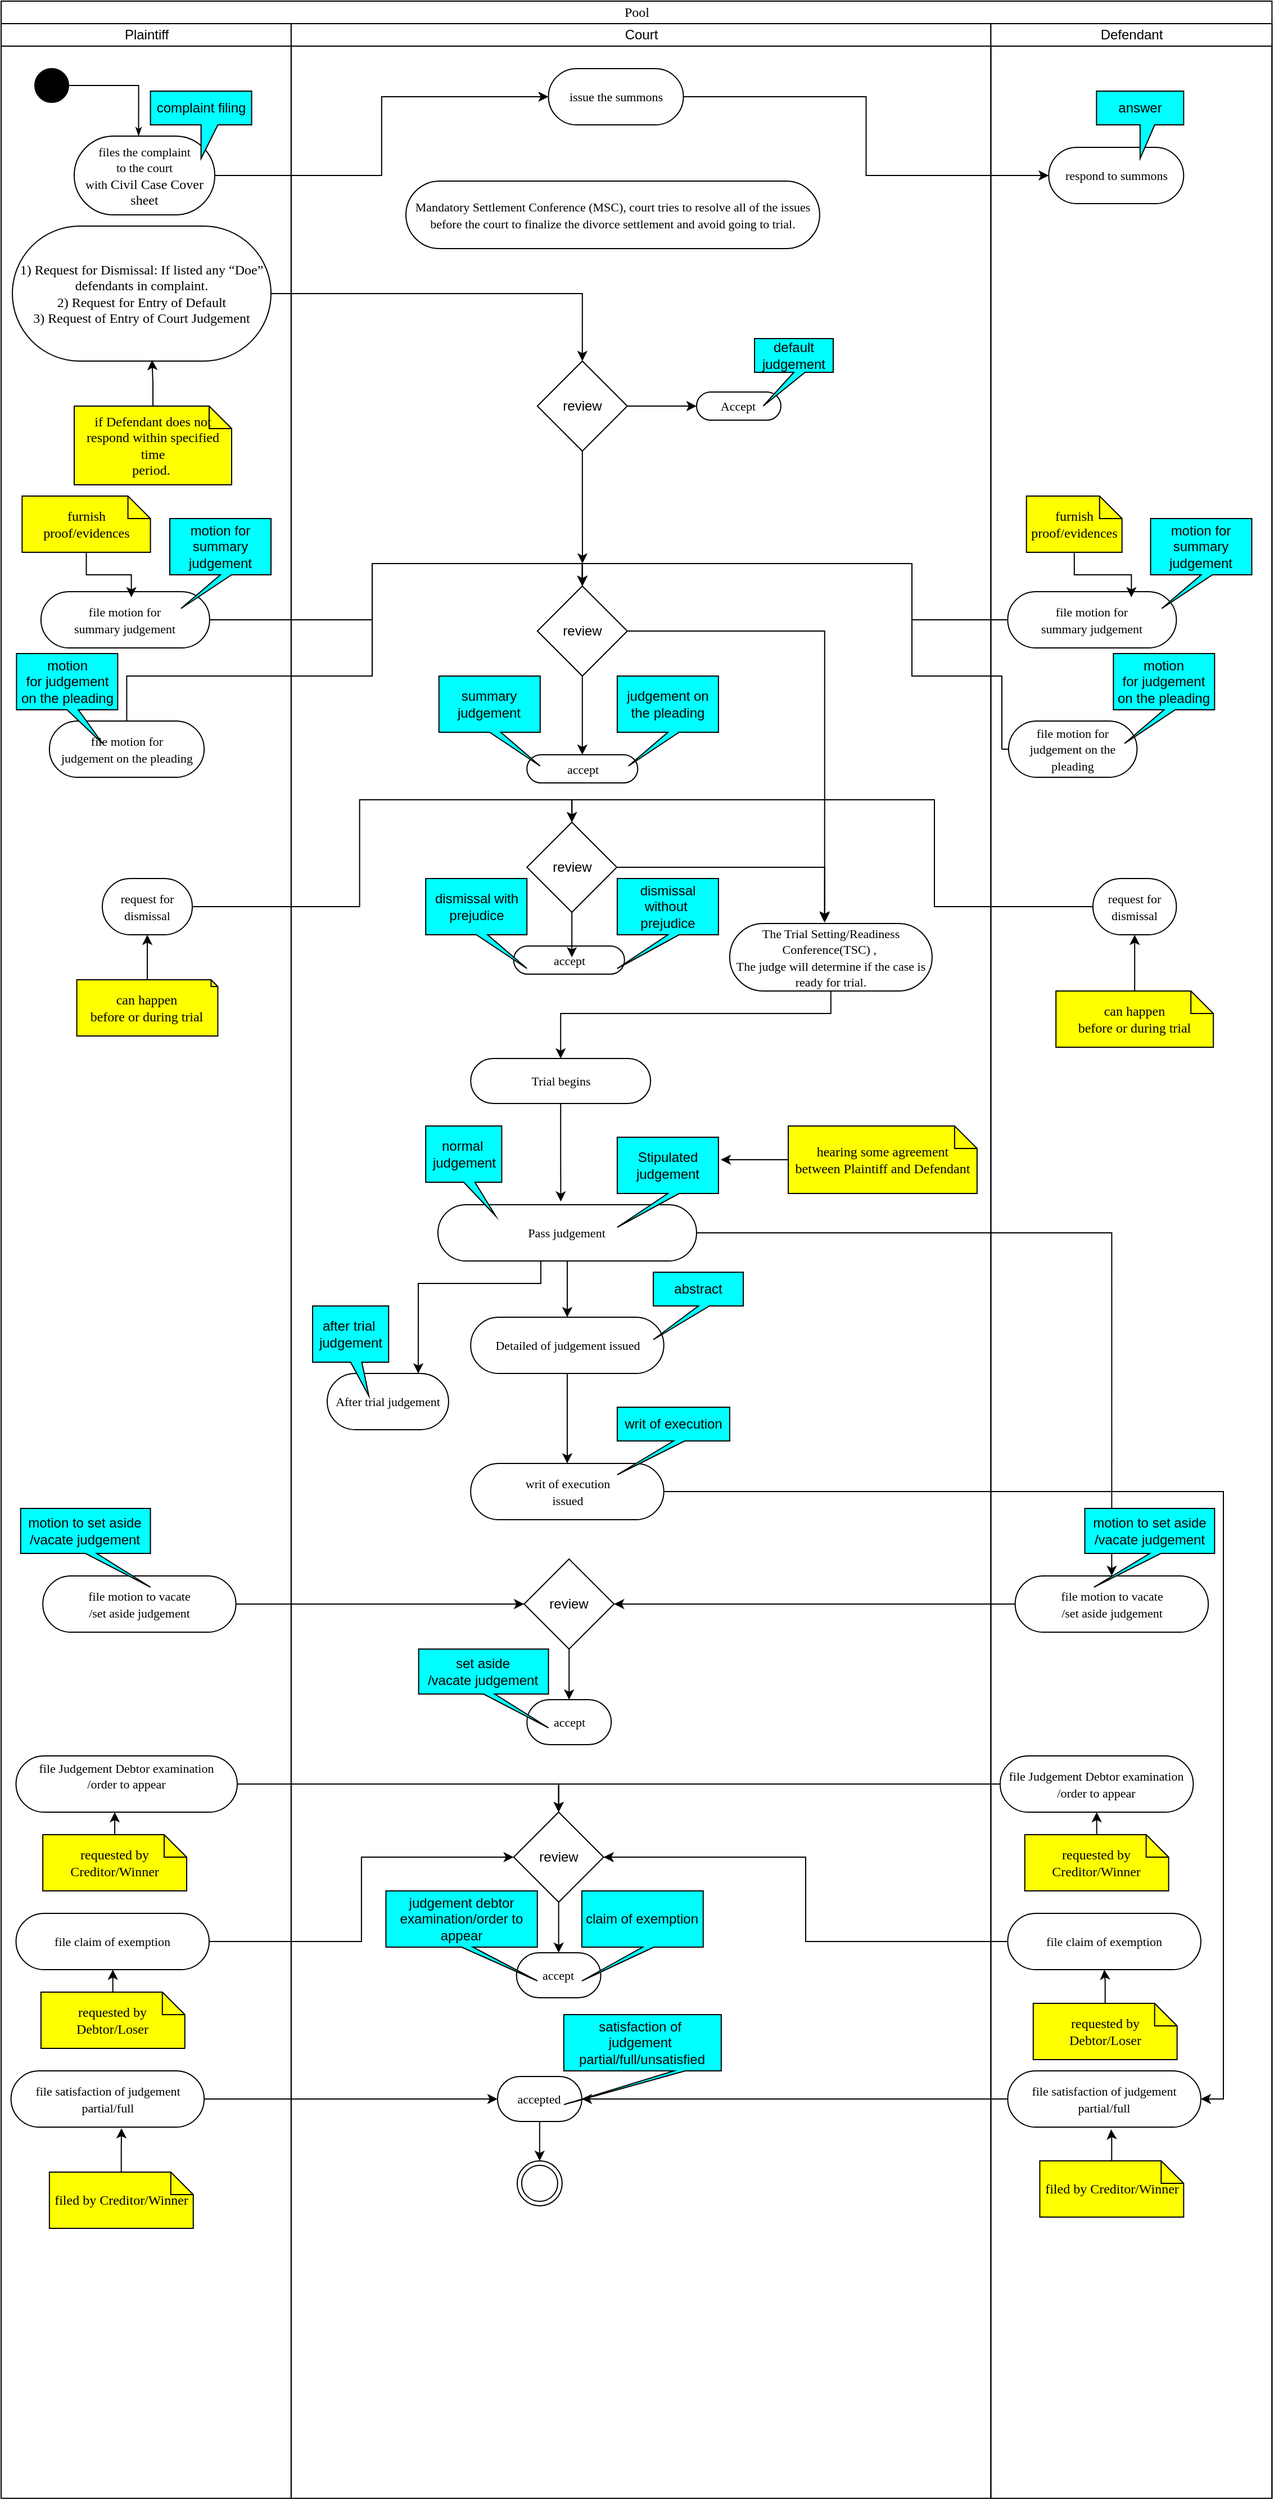 <mxfile version="20.1.3" type="github">
  <diagram name="Page-1" id="0783ab3e-0a74-02c8-0abd-f7b4e66b4bec">
    <mxGraphModel dx="1442" dy="2867" grid="1" gridSize="10" guides="1" tooltips="1" connect="1" arrows="1" fold="1" page="1" pageScale="1" pageWidth="850" pageHeight="1100" background="none" math="0" shadow="0">
      <root>
        <mxCell id="0" />
        <mxCell id="1" parent="0" />
        <mxCell id="1c1d494c118603dd-1" value="Pool" style="swimlane;html=1;childLayout=stackLayout;startSize=20;rounded=0;shadow=0;comic=0;labelBackgroundColor=none;strokeWidth=1;fontFamily=Verdana;fontSize=12;align=center;fontStyle=0" parent="1" vertex="1">
          <mxGeometry x="60" y="-2180" width="1130.2" height="2220" as="geometry" />
        </mxCell>
        <mxCell id="rqw2_flAwsqcisbEdpRb-81" style="edgeStyle=orthogonalEdgeStyle;rounded=0;orthogonalLoop=1;jettySize=auto;html=1;entryX=0.5;entryY=0;entryDx=0;entryDy=0;fontStyle=0" parent="1c1d494c118603dd-1" source="rqw2_flAwsqcisbEdpRb-68" target="rqw2_flAwsqcisbEdpRb-80" edge="1">
          <mxGeometry relative="1" as="geometry" />
        </mxCell>
        <mxCell id="rqw2_flAwsqcisbEdpRb-84" style="edgeStyle=orthogonalEdgeStyle;rounded=0;orthogonalLoop=1;jettySize=auto;html=1;entryX=0;entryY=0.5;entryDx=0;entryDy=0;fontStyle=0" parent="1c1d494c118603dd-1" source="rqw2_flAwsqcisbEdpRb-71" target="rqw2_flAwsqcisbEdpRb-80" edge="1">
          <mxGeometry relative="1" as="geometry" />
        </mxCell>
        <mxCell id="2UfcmBDN33OV_tJoAeHY-24" style="edgeStyle=orthogonalEdgeStyle;rounded=0;orthogonalLoop=1;jettySize=auto;html=1;entryX=0;entryY=0.5;entryDx=0;entryDy=0;fontStyle=0" parent="1c1d494c118603dd-1" source="2UfcmBDN33OV_tJoAeHY-19" target="2UfcmBDN33OV_tJoAeHY-23" edge="1">
          <mxGeometry relative="1" as="geometry" />
        </mxCell>
        <mxCell id="2UfcmBDN33OV_tJoAeHY-27" style="edgeStyle=orthogonalEdgeStyle;rounded=0;orthogonalLoop=1;jettySize=auto;html=1;entryX=0;entryY=0.5;entryDx=0;entryDy=0;fontStyle=0" parent="1c1d494c118603dd-1" source="2UfcmBDN33OV_tJoAeHY-23" target="2UfcmBDN33OV_tJoAeHY-26" edge="1">
          <mxGeometry relative="1" as="geometry" />
        </mxCell>
        <mxCell id="rqw2_flAwsqcisbEdpRb-102" style="edgeStyle=orthogonalEdgeStyle;rounded=0;orthogonalLoop=1;jettySize=auto;html=1;entryX=0;entryY=0.5;entryDx=0;entryDy=0;fontStyle=0" parent="1c1d494c118603dd-1" source="rqw2_flAwsqcisbEdpRb-96" target="rqw2_flAwsqcisbEdpRb-99" edge="1">
          <mxGeometry relative="1" as="geometry" />
        </mxCell>
        <mxCell id="rqw2_flAwsqcisbEdpRb-103" style="edgeStyle=orthogonalEdgeStyle;rounded=0;orthogonalLoop=1;jettySize=auto;html=1;entryX=1;entryY=0.5;entryDx=0;entryDy=0;fontStyle=0" parent="1c1d494c118603dd-1" source="rqw2_flAwsqcisbEdpRb-97" target="rqw2_flAwsqcisbEdpRb-99" edge="1">
          <mxGeometry relative="1" as="geometry" />
        </mxCell>
        <mxCell id="rqw2_flAwsqcisbEdpRb-110" style="edgeStyle=orthogonalEdgeStyle;rounded=0;orthogonalLoop=1;jettySize=auto;html=1;entryX=0;entryY=0.5;entryDx=0;entryDy=0;fontStyle=0" parent="1c1d494c118603dd-1" source="rqw2_flAwsqcisbEdpRb-107" target="rqw2_flAwsqcisbEdpRb-114" edge="1">
          <mxGeometry relative="1" as="geometry">
            <mxPoint x="467.94" y="2045" as="targetPoint" />
          </mxGeometry>
        </mxCell>
        <mxCell id="rqw2_flAwsqcisbEdpRb-162" style="edgeStyle=orthogonalEdgeStyle;rounded=0;orthogonalLoop=1;jettySize=auto;html=1;entryX=0.5;entryY=0;entryDx=0;entryDy=0;fontStyle=0" parent="1c1d494c118603dd-1" source="rqw2_flAwsqcisbEdpRb-24" target="rqw2_flAwsqcisbEdpRb-97" edge="1">
          <mxGeometry relative="1" as="geometry" />
        </mxCell>
        <mxCell id="rqw2_flAwsqcisbEdpRb-163" style="edgeStyle=orthogonalEdgeStyle;rounded=0;orthogonalLoop=1;jettySize=auto;html=1;entryX=1;entryY=0.5;entryDx=0;entryDy=0;fontStyle=0" parent="1c1d494c118603dd-1" source="rqw2_flAwsqcisbEdpRb-62" target="rqw2_flAwsqcisbEdpRb-108" edge="1">
          <mxGeometry relative="1" as="geometry" />
        </mxCell>
        <mxCell id="xSkopG2fylaIycVmVstg-16" style="edgeStyle=orthogonalEdgeStyle;rounded=0;orthogonalLoop=1;jettySize=auto;html=1;entryX=0.5;entryY=0;entryDx=0;entryDy=0;fontStyle=0" parent="1c1d494c118603dd-1" source="rqw2_flAwsqcisbEdpRb-74" target="rqw2_flAwsqcisbEdpRb-80" edge="1">
          <mxGeometry relative="1" as="geometry" />
        </mxCell>
        <mxCell id="xSkopG2fylaIycVmVstg-19" style="edgeStyle=orthogonalEdgeStyle;rounded=0;orthogonalLoop=1;jettySize=auto;html=1;entryX=1;entryY=0.5;entryDx=0;entryDy=0;fontStyle=0" parent="1c1d494c118603dd-1" source="rqw2_flAwsqcisbEdpRb-108" target="rqw2_flAwsqcisbEdpRb-114" edge="1">
          <mxGeometry relative="1" as="geometry" />
        </mxCell>
        <mxCell id="2EWMsnBcIdesiWQIsCAK-2" style="edgeStyle=orthogonalEdgeStyle;rounded=0;orthogonalLoop=1;jettySize=auto;html=1;entryX=0.5;entryY=0;entryDx=0;entryDy=0;fontStyle=0" parent="1c1d494c118603dd-1" source="2UfcmBDN33OV_tJoAeHY-46" target="2UfcmBDN33OV_tJoAeHY-57" edge="1">
          <mxGeometry relative="1" as="geometry">
            <Array as="points">
              <mxPoint x="330" y="550" />
              <mxPoint x="330" y="500" />
              <mxPoint x="517" y="500" />
            </Array>
          </mxGeometry>
        </mxCell>
        <mxCell id="2EWMsnBcIdesiWQIsCAK-3" style="edgeStyle=orthogonalEdgeStyle;rounded=0;orthogonalLoop=1;jettySize=auto;html=1;entryX=0.5;entryY=0;entryDx=0;entryDy=0;fontStyle=0" parent="1c1d494c118603dd-1" source="2UfcmBDN33OV_tJoAeHY-47" target="2UfcmBDN33OV_tJoAeHY-57" edge="1">
          <mxGeometry relative="1" as="geometry">
            <Array as="points">
              <mxPoint x="112" y="600" />
              <mxPoint x="330" y="600" />
              <mxPoint x="330" y="500" />
              <mxPoint x="517" y="500" />
            </Array>
          </mxGeometry>
        </mxCell>
        <mxCell id="2EWMsnBcIdesiWQIsCAK-4" style="edgeStyle=orthogonalEdgeStyle;rounded=0;orthogonalLoop=1;jettySize=auto;html=1;entryX=0.5;entryY=0;entryDx=0;entryDy=0;fontStyle=0" parent="1c1d494c118603dd-1" source="2UfcmBDN33OV_tJoAeHY-53" target="2UfcmBDN33OV_tJoAeHY-57" edge="1">
          <mxGeometry relative="1" as="geometry">
            <Array as="points">
              <mxPoint x="810" y="550" />
              <mxPoint x="810" y="500" />
              <mxPoint x="517" y="500" />
            </Array>
          </mxGeometry>
        </mxCell>
        <mxCell id="2EWMsnBcIdesiWQIsCAK-5" style="edgeStyle=orthogonalEdgeStyle;rounded=0;orthogonalLoop=1;jettySize=auto;html=1;entryX=0.5;entryY=0;entryDx=0;entryDy=0;exitX=0;exitY=0.5;exitDx=0;exitDy=0;fontStyle=0" parent="1c1d494c118603dd-1" source="2UfcmBDN33OV_tJoAeHY-54" target="2UfcmBDN33OV_tJoAeHY-57" edge="1">
          <mxGeometry relative="1" as="geometry">
            <Array as="points">
              <mxPoint x="890" y="665" />
              <mxPoint x="890" y="600" />
              <mxPoint x="810" y="600" />
              <mxPoint x="810" y="500" />
              <mxPoint x="517" y="500" />
            </Array>
          </mxGeometry>
        </mxCell>
        <mxCell id="1c1d494c118603dd-2" value="Plaintiff" style="swimlane;html=1;startSize=20;fontStyle=0" parent="1c1d494c118603dd-1" vertex="1">
          <mxGeometry y="20" width="257.94" height="2200" as="geometry" />
        </mxCell>
        <mxCell id="60571a20871a0731-4" value="" style="ellipse;whiteSpace=wrap;html=1;rounded=0;shadow=0;comic=0;labelBackgroundColor=none;strokeWidth=1;fillColor=#000000;fontFamily=Verdana;fontSize=12;align=center;fontStyle=0" parent="1c1d494c118603dd-2" vertex="1">
          <mxGeometry x="30" y="40" width="30" height="30" as="geometry" />
        </mxCell>
        <mxCell id="1c1d494c118603dd-27" style="edgeStyle=orthogonalEdgeStyle;rounded=0;html=1;labelBackgroundColor=none;startArrow=none;startFill=0;startSize=5;endArrow=classicThin;endFill=1;endSize=5;jettySize=auto;orthogonalLoop=1;strokeWidth=1;fontFamily=Verdana;fontSize=12;entryX=0.458;entryY=0;entryDx=0;entryDy=0;entryPerimeter=0;fontStyle=0" parent="1c1d494c118603dd-2" source="60571a20871a0731-4" target="2UfcmBDN33OV_tJoAeHY-19" edge="1">
          <mxGeometry relative="1" as="geometry">
            <mxPoint x="125" y="80" as="targetPoint" />
          </mxGeometry>
        </mxCell>
        <mxCell id="2UfcmBDN33OV_tJoAeHY-19" value="&lt;span&gt;&lt;span style=&quot;font-size: 11px; background-color: rgb(255, 255, 255);&quot;&gt;files the complaint&lt;/span&gt;&lt;br style=&quot;font-size: 11px;&quot;&gt;&lt;span style=&quot;font-size: 11px; background-color: rgb(255, 255, 255);&quot;&gt;to the court&lt;br&gt;with&amp;nbsp;&lt;/span&gt;Civil Case Cover sheet&lt;/span&gt;&lt;span style=&quot;font-size: 11px; background-color: rgb(255, 255, 255);&quot;&gt;&lt;br&gt;&lt;/span&gt;" style="rounded=1;whiteSpace=wrap;html=1;shadow=0;comic=0;labelBackgroundColor=none;strokeWidth=1;fontFamily=Verdana;fontSize=12;align=center;arcSize=50;fontStyle=0" parent="1c1d494c118603dd-2" vertex="1">
          <mxGeometry x="65" y="100" width="125" height="70" as="geometry" />
        </mxCell>
        <mxCell id="2UfcmBDN33OV_tJoAeHY-32" value="&lt;span&gt;complaint filing&lt;/span&gt;" style="shape=callout;whiteSpace=wrap;html=1;perimeter=calloutPerimeter;fillColor=#00FFFF;base=15;fontStyle=0" parent="1c1d494c118603dd-2" vertex="1">
          <mxGeometry x="132.79" y="60" width="90" height="60" as="geometry" />
        </mxCell>
        <mxCell id="2UfcmBDN33OV_tJoAeHY-35" value="&lt;span&gt;1) Request for Dismissal: If listed any “Doe” defendants in complaint.&lt;/span&gt;&lt;br&gt;&lt;span&gt;2)&amp;nbsp;Request for Entry of Default&lt;/span&gt;&lt;br&gt;&lt;span&gt;3)&amp;nbsp;Request of Entry of Court Judgement&lt;/span&gt;" style="rounded=1;whiteSpace=wrap;html=1;shadow=0;comic=0;labelBackgroundColor=none;strokeWidth=1;fontFamily=Verdana;fontSize=12;align=center;arcSize=50;fontStyle=0" parent="1c1d494c118603dd-2" vertex="1">
          <mxGeometry x="10" y="180" width="230" height="120" as="geometry" />
        </mxCell>
        <mxCell id="vc-vV2gt0Ga46iBnNbQG-29" style="edgeStyle=orthogonalEdgeStyle;rounded=0;orthogonalLoop=1;jettySize=auto;html=1;entryX=0.54;entryY=0.991;entryDx=0;entryDy=0;entryPerimeter=0;" parent="1c1d494c118603dd-2" source="1c1d494c118603dd-25" target="2UfcmBDN33OV_tJoAeHY-35" edge="1">
          <mxGeometry relative="1" as="geometry" />
        </mxCell>
        <mxCell id="1c1d494c118603dd-25" value="&lt;span&gt;if Defendant does not&lt;/span&gt;&lt;br&gt;&lt;span&gt;respond within specified time &lt;/span&gt;&lt;br&gt;&lt;span&gt;period.&amp;nbsp;&lt;/span&gt;" style="shape=note;whiteSpace=wrap;html=1;rounded=0;shadow=0;comic=0;labelBackgroundColor=none;strokeWidth=1;fontFamily=Verdana;fontSize=12;align=center;size=20;fillColor=#FFFF00;fontStyle=0" parent="1c1d494c118603dd-2" vertex="1">
          <mxGeometry x="65" y="340" width="140" height="70" as="geometry" />
        </mxCell>
        <mxCell id="2UfcmBDN33OV_tJoAeHY-46" value="&lt;span style=&quot;font-size: 11px; background-color: rgb(255, 255, 255);&quot;&gt;&lt;span&gt;file motion for &lt;br&gt;summary judgement&lt;/span&gt;&lt;/span&gt;" style="rounded=1;whiteSpace=wrap;html=1;shadow=0;comic=0;labelBackgroundColor=none;strokeWidth=1;fontFamily=Verdana;fontSize=12;align=center;arcSize=50;fontStyle=0" parent="1c1d494c118603dd-2" vertex="1">
          <mxGeometry x="35.44" y="505" width="150" height="50" as="geometry" />
        </mxCell>
        <mxCell id="2UfcmBDN33OV_tJoAeHY-47" value="&lt;span style=&quot;font-size: 11px; background-color: rgb(255, 255, 255);&quot;&gt;&lt;span&gt;file motion for &lt;br&gt;judgement on the pleading&lt;/span&gt;&lt;/span&gt;" style="rounded=1;whiteSpace=wrap;html=1;shadow=0;comic=0;labelBackgroundColor=none;strokeWidth=1;fontFamily=Verdana;fontSize=12;align=center;arcSize=50;fontStyle=0" parent="1c1d494c118603dd-2" vertex="1">
          <mxGeometry x="42.93" y="620" width="137.62" height="50" as="geometry" />
        </mxCell>
        <mxCell id="2UfcmBDN33OV_tJoAeHY-50" value="&lt;span&gt;motion for&lt;br&gt;summary judgement&lt;/span&gt;" style="shape=callout;whiteSpace=wrap;html=1;perimeter=calloutPerimeter;fillColor=#00FFFF;base=10;position2=0.11;fontStyle=0" parent="1c1d494c118603dd-2" vertex="1">
          <mxGeometry x="150" y="440" width="90" height="80" as="geometry" />
        </mxCell>
        <mxCell id="2UfcmBDN33OV_tJoAeHY-52" value="&lt;span&gt;motion for&amp;nbsp;judgement on the pleading&lt;/span&gt;" style="shape=callout;whiteSpace=wrap;html=1;perimeter=calloutPerimeter;fillColor=#00FFFF;base=10;position2=0.85;fontStyle=0" parent="1c1d494c118603dd-2" vertex="1">
          <mxGeometry x="13.69" y="560" width="90" height="80" as="geometry" />
        </mxCell>
        <mxCell id="rqw2_flAwsqcisbEdpRb-68" value="&lt;span&gt;&lt;span style=&quot;font-size: 11px; background-color: rgb(255, 255, 255);&quot;&gt;file Judgement Debtor examination&lt;/span&gt;&lt;br style=&quot;font-size: 11px;&quot;&gt;&lt;span style=&quot;font-size: 11px; background-color: rgb(255, 255, 255);&quot;&gt;/order to appear&lt;/span&gt;&lt;/span&gt;&lt;span style=&quot;font-size: 11px; background-color: rgb(255, 255, 255);&quot;&gt;&lt;span&gt;&lt;br&gt;&lt;/span&gt;&lt;br&gt;&lt;/span&gt;" style="rounded=1;whiteSpace=wrap;html=1;shadow=0;comic=0;labelBackgroundColor=none;strokeWidth=1;fontFamily=Verdana;fontSize=12;align=center;arcSize=50;fontStyle=0" parent="1c1d494c118603dd-2" vertex="1">
          <mxGeometry x="13.25" y="1540" width="196.75" height="50" as="geometry" />
        </mxCell>
        <mxCell id="rqw2_flAwsqcisbEdpRb-70" style="edgeStyle=orthogonalEdgeStyle;rounded=0;orthogonalLoop=1;jettySize=auto;html=1;fontStyle=0" parent="1c1d494c118603dd-2" source="rqw2_flAwsqcisbEdpRb-69" target="rqw2_flAwsqcisbEdpRb-68" edge="1">
          <mxGeometry relative="1" as="geometry">
            <Array as="points">
              <mxPoint x="158.88" y="1660" />
              <mxPoint x="115.88" y="1660" />
            </Array>
          </mxGeometry>
        </mxCell>
        <mxCell id="rqw2_flAwsqcisbEdpRb-69" value="&lt;span&gt;requested by Creditor/Winner&lt;/span&gt;" style="shape=note;whiteSpace=wrap;html=1;rounded=0;shadow=0;comic=0;labelBackgroundColor=none;strokeWidth=1;fontFamily=Verdana;fontSize=12;align=center;size=20;fillColor=#FFFF00;fontStyle=0" parent="1c1d494c118603dd-2" vertex="1">
          <mxGeometry x="37.07" y="1610" width="127.94" height="50" as="geometry" />
        </mxCell>
        <mxCell id="rqw2_flAwsqcisbEdpRb-71" value="&lt;span style=&quot;font-size: 11px; background-color: rgb(255, 255, 255);&quot;&gt;&lt;span&gt;file claim of exemption&lt;/span&gt;&lt;/span&gt;&lt;span style=&quot;font-size: 11px; background-color: rgb(255, 255, 255);&quot;&gt;&lt;br&gt;&lt;/span&gt;" style="rounded=1;whiteSpace=wrap;html=1;shadow=0;comic=0;labelBackgroundColor=none;strokeWidth=1;fontFamily=Verdana;fontSize=12;align=center;arcSize=50;fontStyle=0" parent="1c1d494c118603dd-2" vertex="1">
          <mxGeometry x="13.25" y="1680" width="171.75" height="50" as="geometry" />
        </mxCell>
        <mxCell id="rqw2_flAwsqcisbEdpRb-72" style="edgeStyle=orthogonalEdgeStyle;rounded=0;orthogonalLoop=1;jettySize=auto;html=1;fontStyle=0" parent="1c1d494c118603dd-2" source="rqw2_flAwsqcisbEdpRb-73" target="rqw2_flAwsqcisbEdpRb-71" edge="1">
          <mxGeometry relative="1" as="geometry" />
        </mxCell>
        <mxCell id="rqw2_flAwsqcisbEdpRb-73" value="&lt;span&gt;requested by Debtor/Loser&lt;/span&gt;" style="shape=note;whiteSpace=wrap;html=1;rounded=0;shadow=0;comic=0;labelBackgroundColor=none;strokeWidth=1;fontFamily=Verdana;fontSize=12;align=center;size=20;fillColor=#FFFF00;fontStyle=0" parent="1c1d494c118603dd-2" vertex="1">
          <mxGeometry x="35.44" y="1750" width="127.94" height="50" as="geometry" />
        </mxCell>
        <mxCell id="rqw2_flAwsqcisbEdpRb-96" value="&lt;span style=&quot;font-size: 11px; background-color: rgb(255, 255, 255);&quot;&gt;&lt;span&gt;file motion to vacate&lt;br&gt;/set aside judgement&lt;/span&gt;&lt;br&gt;&lt;/span&gt;" style="rounded=1;whiteSpace=wrap;html=1;shadow=0;comic=0;labelBackgroundColor=none;strokeWidth=1;fontFamily=Verdana;fontSize=12;align=center;arcSize=50;fontStyle=0" parent="1c1d494c118603dd-2" vertex="1">
          <mxGeometry x="37.07" y="1380" width="171.75" height="50" as="geometry" />
        </mxCell>
        <mxCell id="rqw2_flAwsqcisbEdpRb-107" value="&lt;span style=&quot;background-color: rgb(255, 255, 255);&quot;&gt;&lt;span&gt;&lt;span style=&quot;font-size: 11px;&quot;&gt;file satisfaction&amp;nbsp;of judgement&lt;/span&gt;&lt;br&gt;&lt;span style=&quot;font-size: 11px;&quot;&gt;partial/full&lt;/span&gt;&lt;/span&gt;&lt;br&gt;&lt;/span&gt;" style="rounded=1;whiteSpace=wrap;html=1;shadow=0;comic=0;labelBackgroundColor=none;strokeWidth=1;fontFamily=Verdana;fontSize=12;align=center;arcSize=50;fontStyle=0" parent="1c1d494c118603dd-2" vertex="1">
          <mxGeometry x="8.8" y="1820" width="171.75" height="50" as="geometry" />
        </mxCell>
        <mxCell id="xSkopG2fylaIycVmVstg-2" style="edgeStyle=orthogonalEdgeStyle;rounded=0;orthogonalLoop=1;jettySize=auto;html=1;entryX=0.536;entryY=0.1;entryDx=0;entryDy=0;entryPerimeter=0;fontStyle=0" parent="1c1d494c118603dd-2" source="rqw2_flAwsqcisbEdpRb-117" target="2UfcmBDN33OV_tJoAeHY-46" edge="1">
          <mxGeometry relative="1" as="geometry" />
        </mxCell>
        <mxCell id="rqw2_flAwsqcisbEdpRb-117" value="&lt;span&gt;furnish proof/evidences&lt;/span&gt;" style="shape=note;whiteSpace=wrap;html=1;rounded=0;shadow=0;comic=0;labelBackgroundColor=none;strokeWidth=1;fontFamily=Verdana;fontSize=12;align=center;size=20;fillColor=#FFFF00;fontStyle=0" parent="1c1d494c118603dd-2" vertex="1">
          <mxGeometry x="18.66" y="420" width="114.13" height="50" as="geometry" />
        </mxCell>
        <mxCell id="2EWMsnBcIdesiWQIsCAK-9" style="edgeStyle=orthogonalEdgeStyle;rounded=0;orthogonalLoop=1;jettySize=auto;html=1;entryX=0.5;entryY=1;entryDx=0;entryDy=0;fontStyle=0" parent="1c1d494c118603dd-2" source="rqw2_flAwsqcisbEdpRb-122" target="rqw2_flAwsqcisbEdpRb-146" edge="1">
          <mxGeometry relative="1" as="geometry" />
        </mxCell>
        <mxCell id="rqw2_flAwsqcisbEdpRb-122" value="&lt;span&gt;can happen&lt;br&gt;before or during trial&lt;/span&gt;" style="shape=note;whiteSpace=wrap;html=1;rounded=0;shadow=0;comic=0;labelBackgroundColor=none;strokeWidth=1;fontFamily=Verdana;fontSize=12;align=center;size=6;fillColor=#FFFF00;fontStyle=0" parent="1c1d494c118603dd-2" vertex="1">
          <mxGeometry x="67.28" y="850" width="125.44" height="50" as="geometry" />
        </mxCell>
        <mxCell id="rqw2_flAwsqcisbEdpRb-139" style="edgeStyle=orthogonalEdgeStyle;rounded=0;orthogonalLoop=1;jettySize=auto;html=1;entryX=0.572;entryY=1.02;entryDx=0;entryDy=0;entryPerimeter=0;fontStyle=0" parent="1c1d494c118603dd-2" source="rqw2_flAwsqcisbEdpRb-138" target="rqw2_flAwsqcisbEdpRb-107" edge="1">
          <mxGeometry relative="1" as="geometry" />
        </mxCell>
        <mxCell id="rqw2_flAwsqcisbEdpRb-138" value="&lt;span&gt;filed by Creditor/Winner&lt;/span&gt;" style="shape=note;whiteSpace=wrap;html=1;rounded=0;shadow=0;comic=0;labelBackgroundColor=none;strokeWidth=1;fontFamily=Verdana;fontSize=12;align=center;size=20;fillColor=#FFFF00;fontStyle=0" parent="1c1d494c118603dd-2" vertex="1">
          <mxGeometry x="42.93" y="1910" width="127.94" height="50" as="geometry" />
        </mxCell>
        <mxCell id="rqw2_flAwsqcisbEdpRb-146" value="&lt;span style=&quot;font-size: 11px; background-color: rgb(255, 255, 255);&quot;&gt;&lt;span&gt;request for dismissal&lt;/span&gt;&lt;/span&gt;" style="rounded=1;whiteSpace=wrap;html=1;shadow=0;comic=0;labelBackgroundColor=none;strokeWidth=1;fontFamily=Verdana;fontSize=12;align=center;arcSize=50;fontStyle=0" parent="1c1d494c118603dd-2" vertex="1">
          <mxGeometry x="90" y="760" width="80" height="50" as="geometry" />
        </mxCell>
        <mxCell id="xSkopG2fylaIycVmVstg-26" value="&lt;span&gt;motion to set aside&lt;br&gt;/vacate judgement&lt;/span&gt;" style="shape=callout;whiteSpace=wrap;html=1;perimeter=calloutPerimeter;fillColor=#00FFFF;base=10;position2=1;fontStyle=0" parent="1c1d494c118603dd-2" vertex="1">
          <mxGeometry x="17.35" y="1320" width="115.44" height="70" as="geometry" />
        </mxCell>
        <mxCell id="1c1d494c118603dd-3" value="Court" style="swimlane;html=1;startSize=20;fontStyle=0" parent="1c1d494c118603dd-1" vertex="1">
          <mxGeometry x="257.94" y="20" width="622.26" height="2200" as="geometry" />
        </mxCell>
        <mxCell id="2UfcmBDN33OV_tJoAeHY-23" value="&lt;span style=&quot;font-size: 11px; background-color: rgb(255, 255, 255);&quot;&gt;&lt;span&gt;issue the summons&lt;/span&gt;&lt;/span&gt;" style="rounded=1;whiteSpace=wrap;html=1;shadow=0;comic=0;labelBackgroundColor=none;strokeWidth=1;fontFamily=Verdana;fontSize=12;align=center;arcSize=50;fontStyle=0" parent="1c1d494c118603dd-3" vertex="1">
          <mxGeometry x="228.82" y="40" width="120" height="50" as="geometry" />
        </mxCell>
        <mxCell id="vc-vV2gt0Ga46iBnNbQG-9" style="edgeStyle=orthogonalEdgeStyle;rounded=0;orthogonalLoop=1;jettySize=auto;html=1;entryX=0;entryY=0.5;entryDx=0;entryDy=0;fontStyle=0" parent="1c1d494c118603dd-3" source="2UfcmBDN33OV_tJoAeHY-37" target="2UfcmBDN33OV_tJoAeHY-40" edge="1">
          <mxGeometry relative="1" as="geometry" />
        </mxCell>
        <mxCell id="vc-vV2gt0Ga46iBnNbQG-10" style="edgeStyle=orthogonalEdgeStyle;rounded=0;orthogonalLoop=1;jettySize=auto;html=1;fontStyle=0" parent="1c1d494c118603dd-3" source="2UfcmBDN33OV_tJoAeHY-37" edge="1">
          <mxGeometry relative="1" as="geometry">
            <mxPoint x="259.06" y="480" as="targetPoint" />
          </mxGeometry>
        </mxCell>
        <mxCell id="2UfcmBDN33OV_tJoAeHY-37" value="&lt;span&gt;review&lt;/span&gt;" style="rhombus;whiteSpace=wrap;html=1;fillColor=#FFFFFF;fontStyle=0" parent="1c1d494c118603dd-3" vertex="1">
          <mxGeometry x="218.94" y="300" width="80" height="80" as="geometry" />
        </mxCell>
        <mxCell id="2UfcmBDN33OV_tJoAeHY-40" value="&lt;span style=&quot;font-size: 11px; background-color: rgb(255, 255, 255);&quot;&gt;&lt;span&gt;Accept&lt;/span&gt;&lt;/span&gt;" style="rounded=1;whiteSpace=wrap;html=1;shadow=0;comic=0;labelBackgroundColor=none;strokeWidth=1;fontFamily=Verdana;fontSize=12;align=center;arcSize=50;fontStyle=0" parent="1c1d494c118603dd-3" vertex="1">
          <mxGeometry x="360.53" y="327.5" width="75" height="25" as="geometry" />
        </mxCell>
        <mxCell id="2UfcmBDN33OV_tJoAeHY-41" value="&lt;span&gt;default judgement&lt;/span&gt;" style="shape=callout;whiteSpace=wrap;html=1;perimeter=calloutPerimeter;fillColor=#00FFFF;base=10;position2=0.11;fontStyle=0" parent="1c1d494c118603dd-3" vertex="1">
          <mxGeometry x="412.06" y="280" width="70" height="60" as="geometry" />
        </mxCell>
        <mxCell id="2UfcmBDN33OV_tJoAeHY-62" style="edgeStyle=orthogonalEdgeStyle;rounded=0;orthogonalLoop=1;jettySize=auto;html=1;entryX=0.5;entryY=0;entryDx=0;entryDy=0;fontStyle=0" parent="1c1d494c118603dd-3" source="2UfcmBDN33OV_tJoAeHY-57" target="2UfcmBDN33OV_tJoAeHY-60" edge="1">
          <mxGeometry relative="1" as="geometry" />
        </mxCell>
        <mxCell id="vc-vV2gt0Ga46iBnNbQG-16" style="edgeStyle=orthogonalEdgeStyle;rounded=0;orthogonalLoop=1;jettySize=auto;html=1;entryX=0.469;entryY=-0.013;entryDx=0;entryDy=0;entryPerimeter=0;fontStyle=0" parent="1c1d494c118603dd-3" source="2UfcmBDN33OV_tJoAeHY-57" target="vc-vV2gt0Ga46iBnNbQG-11" edge="1">
          <mxGeometry relative="1" as="geometry" />
        </mxCell>
        <mxCell id="2UfcmBDN33OV_tJoAeHY-57" value="&lt;span&gt;review&lt;/span&gt;" style="rhombus;whiteSpace=wrap;html=1;fillColor=#FFFFFF;fontStyle=0" parent="1c1d494c118603dd-3" vertex="1">
          <mxGeometry x="218.94" y="500" width="80" height="80" as="geometry" />
        </mxCell>
        <mxCell id="2UfcmBDN33OV_tJoAeHY-60" value="&lt;span style=&quot;font-size: 11px; background-color: rgb(255, 255, 255);&quot;&gt;&lt;span&gt;accept&lt;/span&gt;&lt;/span&gt;" style="rounded=1;whiteSpace=wrap;html=1;shadow=0;comic=0;labelBackgroundColor=none;strokeWidth=1;fontFamily=Verdana;fontSize=12;align=center;arcSize=50;fontStyle=0" parent="1c1d494c118603dd-3" vertex="1">
          <mxGeometry x="209.66" y="650" width="98.56" height="25" as="geometry" />
        </mxCell>
        <mxCell id="xSkopG2fylaIycVmVstg-15" style="edgeStyle=orthogonalEdgeStyle;rounded=0;orthogonalLoop=1;jettySize=auto;html=1;entryX=0.475;entryY=-0.057;entryDx=0;entryDy=0;entryPerimeter=0;fontStyle=0" parent="1c1d494c118603dd-3" source="rqw2_flAwsqcisbEdpRb-19" target="rqw2_flAwsqcisbEdpRb-24" edge="1">
          <mxGeometry relative="1" as="geometry" />
        </mxCell>
        <mxCell id="rqw2_flAwsqcisbEdpRb-19" value="&lt;span style=&quot;font-size: 11px; background-color: rgb(255, 255, 255);&quot;&gt;&lt;span&gt;Trial begins&lt;/span&gt;&lt;/span&gt;" style="rounded=1;whiteSpace=wrap;html=1;shadow=0;comic=0;labelBackgroundColor=none;strokeWidth=1;fontFamily=Verdana;fontSize=12;align=center;arcSize=50;fontStyle=0" parent="1c1d494c118603dd-3" vertex="1">
          <mxGeometry x="159.66" y="920" width="160" height="40" as="geometry" />
        </mxCell>
        <mxCell id="rqw2_flAwsqcisbEdpRb-135" style="edgeStyle=orthogonalEdgeStyle;rounded=0;orthogonalLoop=1;jettySize=auto;html=1;entryX=0.5;entryY=0;entryDx=0;entryDy=0;fontStyle=0" parent="1c1d494c118603dd-3" source="rqw2_flAwsqcisbEdpRb-24" target="rqw2_flAwsqcisbEdpRb-64" edge="1">
          <mxGeometry relative="1" as="geometry" />
        </mxCell>
        <mxCell id="rqw2_flAwsqcisbEdpRb-145" style="edgeStyle=orthogonalEdgeStyle;rounded=0;orthogonalLoop=1;jettySize=auto;html=1;entryX=0.75;entryY=0;entryDx=0;entryDy=0;fontStyle=0" parent="1c1d494c118603dd-3" source="rqw2_flAwsqcisbEdpRb-24" target="rqw2_flAwsqcisbEdpRb-142" edge="1">
          <mxGeometry relative="1" as="geometry">
            <Array as="points">
              <mxPoint x="222" y="1120" />
              <mxPoint x="113" y="1120" />
            </Array>
          </mxGeometry>
        </mxCell>
        <mxCell id="rqw2_flAwsqcisbEdpRb-24" value="&lt;span style=&quot;font-size: 11px; background-color: rgb(255, 255, 255);&quot;&gt;&lt;span&gt;Pass judgement&lt;/span&gt;&lt;/span&gt;" style="rounded=1;whiteSpace=wrap;html=1;shadow=0;comic=0;labelBackgroundColor=none;strokeWidth=1;fontFamily=Verdana;fontSize=12;align=center;arcSize=50;fontStyle=0" parent="1c1d494c118603dd-3" vertex="1">
          <mxGeometry x="130.53" y="1050" width="230" height="50" as="geometry" />
        </mxCell>
        <mxCell id="rqw2_flAwsqcisbEdpRb-38" value="&lt;span&gt;Stipulated judgement&lt;/span&gt;" style="shape=callout;whiteSpace=wrap;html=1;perimeter=calloutPerimeter;fillColor=#00FFFF;base=10;position2=0;fontStyle=0" parent="1c1d494c118603dd-3" vertex="1">
          <mxGeometry x="290" y="990" width="90" height="80" as="geometry" />
        </mxCell>
        <mxCell id="rqw2_flAwsqcisbEdpRb-62" value="&lt;span style=&quot;font-size: 11px; background-color: rgb(255, 255, 255);&quot;&gt;&lt;span&gt;writ of execution&lt;br&gt;issued&lt;/span&gt;&lt;br&gt;&lt;/span&gt;" style="rounded=1;whiteSpace=wrap;html=1;shadow=0;comic=0;labelBackgroundColor=none;strokeWidth=1;fontFamily=Verdana;fontSize=12;align=center;arcSize=50;fontStyle=0" parent="1c1d494c118603dd-3" vertex="1">
          <mxGeometry x="159.65" y="1280" width="171.75" height="50" as="geometry" />
        </mxCell>
        <mxCell id="rqw2_flAwsqcisbEdpRb-136" style="edgeStyle=orthogonalEdgeStyle;rounded=0;orthogonalLoop=1;jettySize=auto;html=1;entryX=0.5;entryY=0;entryDx=0;entryDy=0;fontStyle=0" parent="1c1d494c118603dd-3" source="rqw2_flAwsqcisbEdpRb-64" target="rqw2_flAwsqcisbEdpRb-62" edge="1">
          <mxGeometry relative="1" as="geometry" />
        </mxCell>
        <mxCell id="rqw2_flAwsqcisbEdpRb-64" value="&lt;span style=&quot;font-size: 11px; background-color: rgb(255, 255, 255);&quot;&gt;&lt;span&gt;Detailed of judgement issued&lt;/span&gt;&lt;/span&gt;" style="rounded=1;whiteSpace=wrap;html=1;shadow=0;comic=0;labelBackgroundColor=none;strokeWidth=1;fontFamily=Verdana;fontSize=12;align=center;arcSize=50;fontStyle=0" parent="1c1d494c118603dd-3" vertex="1">
          <mxGeometry x="159.66" y="1150" width="171.75" height="50" as="geometry" />
        </mxCell>
        <mxCell id="rqw2_flAwsqcisbEdpRb-65" value="&lt;span&gt;writ of execution&lt;/span&gt;" style="shape=callout;whiteSpace=wrap;html=1;perimeter=calloutPerimeter;fillColor=#00FFFF;base=10;position2=0;fontStyle=0" parent="1c1d494c118603dd-3" vertex="1">
          <mxGeometry x="290" y="1230" width="100" height="60" as="geometry" />
        </mxCell>
        <mxCell id="rqw2_flAwsqcisbEdpRb-66" value="&lt;span&gt;abstract&lt;/span&gt;" style="shape=callout;whiteSpace=wrap;html=1;perimeter=calloutPerimeter;fillColor=#00FFFF;base=10;position2=0;fontStyle=0" parent="1c1d494c118603dd-3" vertex="1">
          <mxGeometry x="322.06" y="1110" width="80" height="60" as="geometry" />
        </mxCell>
        <mxCell id="rqw2_flAwsqcisbEdpRb-93" style="edgeStyle=orthogonalEdgeStyle;rounded=0;orthogonalLoop=1;jettySize=auto;html=1;entryX=0.5;entryY=0;entryDx=0;entryDy=0;fontStyle=0" parent="1c1d494c118603dd-3" source="rqw2_flAwsqcisbEdpRb-80" target="rqw2_flAwsqcisbEdpRb-92" edge="1">
          <mxGeometry relative="1" as="geometry" />
        </mxCell>
        <mxCell id="rqw2_flAwsqcisbEdpRb-80" value="&lt;span&gt;review&lt;/span&gt;" style="rhombus;whiteSpace=wrap;html=1;fillColor=#FFFFFF;fontStyle=0" parent="1c1d494c118603dd-3" vertex="1">
          <mxGeometry x="197.88" y="1590" width="80" height="80" as="geometry" />
        </mxCell>
        <mxCell id="rqw2_flAwsqcisbEdpRb-86" value="&lt;span&gt;summary judgement&lt;/span&gt;" style="shape=callout;whiteSpace=wrap;html=1;perimeter=calloutPerimeter;fillColor=#00FFFF;base=10;position2=1;fontStyle=0" parent="1c1d494c118603dd-3" vertex="1">
          <mxGeometry x="131.44" y="580" width="90" height="80" as="geometry" />
        </mxCell>
        <mxCell id="rqw2_flAwsqcisbEdpRb-87" value="&lt;span&gt;judgement on the pleading&lt;/span&gt;" style="shape=callout;whiteSpace=wrap;html=1;perimeter=calloutPerimeter;fillColor=#00FFFF;base=10;position2=0.11;fontStyle=0" parent="1c1d494c118603dd-3" vertex="1">
          <mxGeometry x="290.0" y="580" width="90" height="80" as="geometry" />
        </mxCell>
        <mxCell id="rqw2_flAwsqcisbEdpRb-92" value="&lt;span style=&quot;font-size: 11px; background-color: rgb(255, 255, 255);&quot;&gt;&lt;span&gt;accept&lt;/span&gt;&lt;/span&gt;" style="rounded=1;whiteSpace=wrap;html=1;shadow=0;comic=0;labelBackgroundColor=none;strokeWidth=1;fontFamily=Verdana;fontSize=12;align=center;arcSize=50;fontStyle=0" parent="1c1d494c118603dd-3" vertex="1">
          <mxGeometry x="200.38" y="1715" width="75" height="40" as="geometry" />
        </mxCell>
        <mxCell id="rqw2_flAwsqcisbEdpRb-94" value="&lt;span&gt;judgement debtor examination/order to appear&lt;/span&gt;" style="shape=callout;whiteSpace=wrap;html=1;perimeter=calloutPerimeter;fillColor=#00FFFF;base=10;position2=1;fontStyle=0" parent="1c1d494c118603dd-3" vertex="1">
          <mxGeometry x="84.28" y="1660" width="134.66" height="80" as="geometry" />
        </mxCell>
        <mxCell id="rqw2_flAwsqcisbEdpRb-95" value="&lt;span&gt;claim of exemption&lt;/span&gt;" style="shape=callout;whiteSpace=wrap;html=1;perimeter=calloutPerimeter;fillColor=#00FFFF;base=10;position2=0;fontStyle=0" parent="1c1d494c118603dd-3" vertex="1">
          <mxGeometry x="258.5" y="1660" width="107.94" height="80" as="geometry" />
        </mxCell>
        <mxCell id="rqw2_flAwsqcisbEdpRb-105" style="edgeStyle=orthogonalEdgeStyle;rounded=0;orthogonalLoop=1;jettySize=auto;html=1;entryX=0.5;entryY=0;entryDx=0;entryDy=0;fontStyle=0" parent="1c1d494c118603dd-3" source="rqw2_flAwsqcisbEdpRb-99" target="rqw2_flAwsqcisbEdpRb-104" edge="1">
          <mxGeometry relative="1" as="geometry" />
        </mxCell>
        <mxCell id="rqw2_flAwsqcisbEdpRb-99" value="&lt;span&gt;review&lt;/span&gt;" style="rhombus;whiteSpace=wrap;html=1;fillColor=#FFFFFF;fontStyle=0" parent="1c1d494c118603dd-3" vertex="1">
          <mxGeometry x="207.16" y="1365" width="80" height="80" as="geometry" />
        </mxCell>
        <mxCell id="rqw2_flAwsqcisbEdpRb-104" value="&lt;span style=&quot;font-size: 11px; background-color: rgb(255, 255, 255);&quot;&gt;&lt;span&gt;accept&lt;/span&gt;&lt;/span&gt;" style="rounded=1;whiteSpace=wrap;html=1;shadow=0;comic=0;labelBackgroundColor=none;strokeWidth=1;fontFamily=Verdana;fontSize=12;align=center;arcSize=50;fontStyle=0" parent="1c1d494c118603dd-3" vertex="1">
          <mxGeometry x="209.66" y="1490" width="75" height="40" as="geometry" />
        </mxCell>
        <mxCell id="rqw2_flAwsqcisbEdpRb-106" value="&lt;span&gt;set aside&lt;br&gt;/vacate judgement&lt;/span&gt;" style="shape=callout;whiteSpace=wrap;html=1;perimeter=calloutPerimeter;fillColor=#00FFFF;base=10;position2=1;fontStyle=0" parent="1c1d494c118603dd-3" vertex="1">
          <mxGeometry x="113.38" y="1445" width="115.44" height="70" as="geometry" />
        </mxCell>
        <mxCell id="rqw2_flAwsqcisbEdpRb-114" value="&lt;span style=&quot;font-size: 11px; background-color: rgb(255, 255, 255);&quot;&gt;&lt;span&gt;accepted&lt;/span&gt;&lt;/span&gt;" style="rounded=1;whiteSpace=wrap;html=1;shadow=0;comic=0;labelBackgroundColor=none;strokeWidth=1;fontFamily=Verdana;fontSize=12;align=center;arcSize=50;fontStyle=0" parent="1c1d494c118603dd-3" vertex="1">
          <mxGeometry x="183.5" y="1825" width="75" height="40" as="geometry" />
        </mxCell>
        <mxCell id="rqw2_flAwsqcisbEdpRb-116" value="&lt;span&gt;satisfaction of&amp;nbsp; judgement&amp;nbsp;&lt;br&gt;partial/full/&lt;/span&gt;unsatisfied" style="shape=callout;whiteSpace=wrap;html=1;perimeter=calloutPerimeter;fillColor=#00FFFF;base=10;position2=0;fontStyle=0;size=30;position=0.7;" parent="1c1d494c118603dd-3" vertex="1">
          <mxGeometry x="242.47" y="1770" width="140" height="80" as="geometry" />
        </mxCell>
        <mxCell id="rqw2_flAwsqcisbEdpRb-26" value="&lt;span&gt;normal&amp;nbsp;&lt;br&gt;judgement&lt;/span&gt;" style="shape=callout;whiteSpace=wrap;html=1;perimeter=calloutPerimeter;fillColor=#00FFFF;base=10;position2=0.92;fontStyle=0" parent="1c1d494c118603dd-3" vertex="1">
          <mxGeometry x="119.66" y="980" width="67.63" height="80" as="geometry" />
        </mxCell>
        <mxCell id="rqw2_flAwsqcisbEdpRb-142" value="&lt;span style=&quot;font-size: 11px; background-color: rgb(255, 255, 255);&quot;&gt;&lt;span&gt;After trial judgement&lt;/span&gt;&lt;/span&gt;" style="rounded=1;whiteSpace=wrap;html=1;shadow=0;comic=0;labelBackgroundColor=none;strokeWidth=1;fontFamily=Verdana;fontSize=12;align=center;arcSize=50;fontStyle=0" parent="1c1d494c118603dd-3" vertex="1">
          <mxGeometry x="32.06" y="1200" width="107.94" height="50" as="geometry" />
        </mxCell>
        <mxCell id="rqw2_flAwsqcisbEdpRb-144" value="&lt;span&gt;after trial&amp;nbsp;&lt;br&gt;judgement&lt;/span&gt;" style="shape=callout;whiteSpace=wrap;html=1;perimeter=calloutPerimeter;fillColor=#00FFFF;base=10;position2=0.74;fontStyle=0" parent="1c1d494c118603dd-3" vertex="1">
          <mxGeometry x="19.06" y="1140" width="67.63" height="80" as="geometry" />
        </mxCell>
        <mxCell id="xSkopG2fylaIycVmVstg-4" value="&lt;span style=&quot;font-size: 11px; background-color: rgb(255, 255, 255);&quot;&gt;&lt;span&gt;accept&lt;/span&gt;&lt;/span&gt;" style="rounded=1;whiteSpace=wrap;html=1;shadow=0;comic=0;labelBackgroundColor=none;strokeWidth=1;fontFamily=Verdana;fontSize=12;align=center;arcSize=50;fontStyle=0" parent="1c1d494c118603dd-3" vertex="1">
          <mxGeometry x="197.88" y="820" width="98.56" height="25" as="geometry" />
        </mxCell>
        <mxCell id="xSkopG2fylaIycVmVstg-12" style="edgeStyle=orthogonalEdgeStyle;rounded=0;orthogonalLoop=1;jettySize=auto;html=1;entryX=0.525;entryY=0.4;entryDx=0;entryDy=0;entryPerimeter=0;fontStyle=0" parent="1c1d494c118603dd-3" source="xSkopG2fylaIycVmVstg-8" target="xSkopG2fylaIycVmVstg-4" edge="1">
          <mxGeometry relative="1" as="geometry" />
        </mxCell>
        <mxCell id="vc-vV2gt0Ga46iBnNbQG-27" style="edgeStyle=orthogonalEdgeStyle;rounded=0;orthogonalLoop=1;jettySize=auto;html=1;entryX=0.469;entryY=-0.03;entryDx=0;entryDy=0;entryPerimeter=0;fontStyle=0" parent="1c1d494c118603dd-3" source="xSkopG2fylaIycVmVstg-8" target="vc-vV2gt0Ga46iBnNbQG-11" edge="1">
          <mxGeometry relative="1" as="geometry" />
        </mxCell>
        <mxCell id="xSkopG2fylaIycVmVstg-8" value="&lt;span&gt;review&lt;/span&gt;" style="rhombus;whiteSpace=wrap;html=1;fillColor=#FFFFFF;fontStyle=0" parent="1c1d494c118603dd-3" vertex="1">
          <mxGeometry x="209.66" y="710" width="80" height="80" as="geometry" />
        </mxCell>
        <mxCell id="xSkopG2fylaIycVmVstg-13" value="&lt;span&gt;dismissal with&lt;br&gt;prejudice&lt;/span&gt;" style="shape=callout;whiteSpace=wrap;html=1;perimeter=calloutPerimeter;fillColor=#00FFFF;base=10;position2=1;fontStyle=0" parent="1c1d494c118603dd-3" vertex="1">
          <mxGeometry x="119.66" y="760" width="90" height="80" as="geometry" />
        </mxCell>
        <mxCell id="rqw2_flAwsqcisbEdpRb-18" value="&lt;span&gt;dismissal without&amp;nbsp;&lt;br&gt;prejudice&lt;/span&gt;" style="shape=callout;whiteSpace=wrap;html=1;perimeter=calloutPerimeter;fillColor=#00FFFF;base=10;position2=0;fontStyle=0" parent="1c1d494c118603dd-3" vertex="1">
          <mxGeometry x="290.0" y="760" width="90" height="80" as="geometry" />
        </mxCell>
        <mxCell id="xSkopG2fylaIycVmVstg-22" value="" style="ellipse;shape=doubleEllipse;whiteSpace=wrap;html=1;aspect=fixed;fontStyle=0" parent="1c1d494c118603dd-3" vertex="1">
          <mxGeometry x="201" y="1900" width="40" height="40" as="geometry" />
        </mxCell>
        <mxCell id="xSkopG2fylaIycVmVstg-21" style="edgeStyle=orthogonalEdgeStyle;rounded=0;orthogonalLoop=1;jettySize=auto;html=1;fontStyle=0" parent="1c1d494c118603dd-3" source="rqw2_flAwsqcisbEdpRb-114" target="xSkopG2fylaIycVmVstg-22" edge="1">
          <mxGeometry relative="1" as="geometry">
            <mxPoint x="221.0" y="2030" as="targetPoint" />
          </mxGeometry>
        </mxCell>
        <mxCell id="rqw2_flAwsqcisbEdpRb-157" value="&lt;span&gt;hearing some agreement&lt;br&gt;between Plaintiff and Defendant&lt;/span&gt;" style="shape=note;whiteSpace=wrap;html=1;rounded=0;shadow=0;comic=0;labelBackgroundColor=none;strokeWidth=1;fontFamily=Verdana;fontSize=12;align=center;size=20;fillColor=#FFFF00;fontStyle=0" parent="1c1d494c118603dd-3" vertex="1">
          <mxGeometry x="442.06" y="980" width="167.94" height="60" as="geometry" />
        </mxCell>
        <mxCell id="vc-vV2gt0Ga46iBnNbQG-3" value="&lt;span style=&quot;font-size: 11px;&quot;&gt;&lt;span&gt;Mandatory Settlement Conference (MSC), court tries to resolve all of the issues before the court to finalize the divorce settlement and avoid going to trial.&lt;/span&gt;&lt;/span&gt;" style="rounded=1;whiteSpace=wrap;html=1;shadow=0;comic=0;labelBackgroundColor=none;strokeWidth=1;fontFamily=Verdana;fontSize=12;align=center;arcSize=50;fontStyle=0" parent="1c1d494c118603dd-3" vertex="1">
          <mxGeometry x="102.06" y="140" width="367.94" height="60" as="geometry" />
        </mxCell>
        <mxCell id="vc-vV2gt0Ga46iBnNbQG-28" style="edgeStyle=orthogonalEdgeStyle;rounded=0;orthogonalLoop=1;jettySize=auto;html=1;entryX=0.5;entryY=0;entryDx=0;entryDy=0;fontStyle=0" parent="1c1d494c118603dd-3" source="vc-vV2gt0Ga46iBnNbQG-11" target="rqw2_flAwsqcisbEdpRb-19" edge="1">
          <mxGeometry relative="1" as="geometry">
            <Array as="points">
              <mxPoint x="480" y="880" />
              <mxPoint x="240" y="880" />
            </Array>
          </mxGeometry>
        </mxCell>
        <mxCell id="vc-vV2gt0Ga46iBnNbQG-11" value="&lt;div&gt;&lt;span style=&quot;font-size: 11px;&quot;&gt;&lt;span&gt;The Trial Setting/Readiness Conference(TSC) ,&amp;nbsp;&lt;/span&gt;&lt;/span&gt;&lt;/div&gt;&lt;div&gt;&lt;span style=&quot;font-size: 11px;&quot;&gt;&lt;span&gt;The judge will determine if the case is ready for trial.&lt;/span&gt;&lt;/span&gt;&lt;/div&gt;" style="rounded=1;whiteSpace=wrap;html=1;shadow=0;comic=0;labelBackgroundColor=none;strokeWidth=1;fontFamily=Verdana;fontSize=12;align=center;arcSize=50;fontStyle=0" parent="1c1d494c118603dd-3" vertex="1">
          <mxGeometry x="390" y="800" width="180" height="60" as="geometry" />
        </mxCell>
        <mxCell id="1c1d494c118603dd-4" value="Defendant" style="swimlane;html=1;startSize=20;fontStyle=0" parent="1c1d494c118603dd-1" vertex="1">
          <mxGeometry x="880.2" y="20" width="250" height="2200" as="geometry" />
        </mxCell>
        <mxCell id="2UfcmBDN33OV_tJoAeHY-26" value="&lt;span style=&quot;font-size: 11px; background-color: rgb(255, 255, 255);&quot;&gt;&lt;span&gt;respond to summons&lt;/span&gt;&lt;/span&gt;" style="rounded=1;whiteSpace=wrap;html=1;shadow=0;comic=0;labelBackgroundColor=none;strokeWidth=1;fontFamily=Verdana;fontSize=12;align=center;arcSize=50;fontStyle=0" parent="1c1d494c118603dd-4" vertex="1">
          <mxGeometry x="51.46" y="110" width="120" height="50" as="geometry" />
        </mxCell>
        <mxCell id="2UfcmBDN33OV_tJoAeHY-33" value="&lt;span&gt;answer&lt;/span&gt;" style="shape=callout;whiteSpace=wrap;html=1;perimeter=calloutPerimeter;fillColor=#00FFFF;base=13;fontStyle=0" parent="1c1d494c118603dd-4" vertex="1">
          <mxGeometry x="93.96" y="60" width="77.5" height="60" as="geometry" />
        </mxCell>
        <mxCell id="2UfcmBDN33OV_tJoAeHY-53" value="&lt;span style=&quot;font-size: 11px; background-color: rgb(255, 255, 255);&quot;&gt;&lt;span&gt;file motion for &lt;br&gt;summary judgement&lt;/span&gt;&lt;/span&gt;" style="rounded=1;whiteSpace=wrap;html=1;shadow=0;comic=0;labelBackgroundColor=none;strokeWidth=1;fontFamily=Verdana;fontSize=12;align=center;arcSize=50;fontStyle=0" parent="1c1d494c118603dd-4" vertex="1">
          <mxGeometry x="15.0" y="505" width="150" height="50" as="geometry" />
        </mxCell>
        <mxCell id="2UfcmBDN33OV_tJoAeHY-54" value="&lt;span style=&quot;font-size: 11px; background-color: rgb(255, 255, 255);&quot;&gt;&lt;span&gt;file motion for &lt;br&gt;judgement on the pleading&lt;/span&gt;&lt;/span&gt;" style="rounded=1;whiteSpace=wrap;html=1;shadow=0;comic=0;labelBackgroundColor=none;strokeWidth=1;fontFamily=Verdana;fontSize=12;align=center;arcSize=50;fontStyle=0" parent="1c1d494c118603dd-4" vertex="1">
          <mxGeometry x="15.77" y="620" width="114.23" height="50" as="geometry" />
        </mxCell>
        <mxCell id="2UfcmBDN33OV_tJoAeHY-55" value="&lt;span&gt;motion for&lt;br&gt;summary judgement&lt;/span&gt;" style="shape=callout;whiteSpace=wrap;html=1;perimeter=calloutPerimeter;fillColor=#00FFFF;base=10;position2=0.11;fontStyle=0" parent="1c1d494c118603dd-4" vertex="1">
          <mxGeometry x="142.06" y="440" width="90" height="80" as="geometry" />
        </mxCell>
        <mxCell id="2UfcmBDN33OV_tJoAeHY-56" value="&lt;span&gt;motion for&amp;nbsp;judgement on the pleading&lt;/span&gt;" style="shape=callout;whiteSpace=wrap;html=1;perimeter=calloutPerimeter;fillColor=#00FFFF;base=10;position2=0.11;fontStyle=0" parent="1c1d494c118603dd-4" vertex="1">
          <mxGeometry x="108.97" y="560" width="90" height="80" as="geometry" />
        </mxCell>
        <mxCell id="rqw2_flAwsqcisbEdpRb-74" value="&lt;span&gt;&lt;span style=&quot;font-size: 11px; background-color: rgb(255, 255, 255);&quot;&gt;file Judgement Debtor examination&lt;/span&gt;&lt;br style=&quot;font-size: 11px;&quot;&gt;&lt;span style=&quot;font-size: 11px; background-color: rgb(255, 255, 255);&quot;&gt;/order to appear&lt;/span&gt;&lt;/span&gt;&lt;span style=&quot;font-size: 11px; background-color: rgb(255, 255, 255);&quot;&gt;&lt;br&gt;&lt;/span&gt;" style="rounded=1;whiteSpace=wrap;html=1;shadow=0;comic=0;labelBackgroundColor=none;strokeWidth=1;fontFamily=Verdana;fontSize=12;align=center;arcSize=50;fontStyle=0" parent="1c1d494c118603dd-4" vertex="1">
          <mxGeometry x="8.25" y="1540" width="171.75" height="50" as="geometry" />
        </mxCell>
        <mxCell id="rqw2_flAwsqcisbEdpRb-75" style="edgeStyle=orthogonalEdgeStyle;rounded=0;orthogonalLoop=1;jettySize=auto;html=1;fontStyle=0" parent="1c1d494c118603dd-4" source="rqw2_flAwsqcisbEdpRb-76" target="rqw2_flAwsqcisbEdpRb-74" edge="1">
          <mxGeometry relative="1" as="geometry">
            <Array as="points">
              <mxPoint x="134.88" y="1660" />
              <mxPoint x="98.88" y="1660" />
            </Array>
          </mxGeometry>
        </mxCell>
        <mxCell id="rqw2_flAwsqcisbEdpRb-76" value="&lt;span&gt;requested by Creditor/Winner&lt;/span&gt;" style="shape=note;whiteSpace=wrap;html=1;rounded=0;shadow=0;comic=0;labelBackgroundColor=none;strokeWidth=1;fontFamily=Verdana;fontSize=12;align=center;size=20;fillColor=#FFFF00;fontStyle=0" parent="1c1d494c118603dd-4" vertex="1">
          <mxGeometry x="30.16" y="1610" width="127.94" height="50" as="geometry" />
        </mxCell>
        <mxCell id="rqw2_flAwsqcisbEdpRb-77" value="&lt;span style=&quot;font-size: 11px; background-color: rgb(255, 255, 255);&quot;&gt;&lt;span&gt;file claim of exemption&lt;/span&gt;&lt;/span&gt;&lt;span style=&quot;font-size: 11px; background-color: rgb(255, 255, 255);&quot;&gt;&lt;br&gt;&lt;/span&gt;" style="rounded=1;whiteSpace=wrap;html=1;shadow=0;comic=0;labelBackgroundColor=none;strokeWidth=1;fontFamily=Verdana;fontSize=12;align=center;arcSize=50;fontStyle=0" parent="1c1d494c118603dd-4" vertex="1">
          <mxGeometry x="15.0" y="1680" width="171.75" height="50" as="geometry" />
        </mxCell>
        <mxCell id="rqw2_flAwsqcisbEdpRb-78" style="edgeStyle=orthogonalEdgeStyle;rounded=0;orthogonalLoop=1;jettySize=auto;html=1;fontStyle=0" parent="1c1d494c118603dd-4" source="rqw2_flAwsqcisbEdpRb-79" target="rqw2_flAwsqcisbEdpRb-77" edge="1">
          <mxGeometry relative="1" as="geometry" />
        </mxCell>
        <mxCell id="rqw2_flAwsqcisbEdpRb-79" value="&lt;span&gt;requested by Debtor/Loser&lt;/span&gt;" style="shape=note;whiteSpace=wrap;html=1;rounded=0;shadow=0;comic=0;labelBackgroundColor=none;strokeWidth=1;fontFamily=Verdana;fontSize=12;align=center;size=20;fillColor=#FFFF00;fontStyle=0" parent="1c1d494c118603dd-4" vertex="1">
          <mxGeometry x="37.69" y="1760" width="127.94" height="50" as="geometry" />
        </mxCell>
        <mxCell id="rqw2_flAwsqcisbEdpRb-97" value="&lt;span style=&quot;font-size: 11px; background-color: rgb(255, 255, 255);&quot;&gt;&lt;span&gt;file motion to vacate&lt;br&gt;/set aside judgement&lt;/span&gt;&lt;br&gt;&lt;/span&gt;" style="rounded=1;whiteSpace=wrap;html=1;shadow=0;comic=0;labelBackgroundColor=none;strokeWidth=1;fontFamily=Verdana;fontSize=12;align=center;arcSize=50;fontStyle=0" parent="1c1d494c118603dd-4" vertex="1">
          <mxGeometry x="21.62" y="1380" width="171.75" height="50" as="geometry" />
        </mxCell>
        <mxCell id="rqw2_flAwsqcisbEdpRb-108" value="&lt;span style=&quot;background-color: rgb(255, 255, 255);&quot;&gt;&lt;span&gt;&lt;span style=&quot;font-size: 11px;&quot;&gt;file satisfaction&amp;nbsp;of judgement&lt;/span&gt;&lt;br&gt;&lt;span style=&quot;font-size: 11px;&quot;&gt;partial/full&lt;/span&gt;&lt;/span&gt;&lt;br&gt;&lt;/span&gt;" style="rounded=1;whiteSpace=wrap;html=1;shadow=0;comic=0;labelBackgroundColor=none;strokeWidth=1;fontFamily=Verdana;fontSize=12;align=center;arcSize=50;fontStyle=0" parent="1c1d494c118603dd-4" vertex="1">
          <mxGeometry x="15.0" y="1820" width="171.75" height="50" as="geometry" />
        </mxCell>
        <mxCell id="xSkopG2fylaIycVmVstg-3" style="edgeStyle=orthogonalEdgeStyle;rounded=0;orthogonalLoop=1;jettySize=auto;html=1;entryX=0.733;entryY=0.1;entryDx=0;entryDy=0;entryPerimeter=0;fontStyle=0" parent="1c1d494c118603dd-4" source="rqw2_flAwsqcisbEdpRb-119" target="2UfcmBDN33OV_tJoAeHY-53" edge="1">
          <mxGeometry relative="1" as="geometry" />
        </mxCell>
        <mxCell id="rqw2_flAwsqcisbEdpRb-119" value="&lt;span&gt;furnish proof/evidences&lt;/span&gt;" style="shape=note;whiteSpace=wrap;html=1;rounded=0;shadow=0;comic=0;labelBackgroundColor=none;strokeWidth=1;fontFamily=Verdana;fontSize=12;align=center;size=20;fillColor=#FFFF00;fontStyle=0" parent="1c1d494c118603dd-4" vertex="1">
          <mxGeometry x="31.65" y="420" width="85" height="50" as="geometry" />
        </mxCell>
        <mxCell id="xSkopG2fylaIycVmVstg-20" style="edgeStyle=orthogonalEdgeStyle;rounded=0;orthogonalLoop=1;jettySize=auto;html=1;entryX=0.535;entryY=1.039;entryDx=0;entryDy=0;entryPerimeter=0;fontStyle=0" parent="1c1d494c118603dd-4" source="rqw2_flAwsqcisbEdpRb-140" target="rqw2_flAwsqcisbEdpRb-108" edge="1">
          <mxGeometry relative="1" as="geometry" />
        </mxCell>
        <mxCell id="rqw2_flAwsqcisbEdpRb-140" value="&lt;span&gt;filed by Creditor/Winner&lt;/span&gt;" style="shape=note;whiteSpace=wrap;html=1;rounded=0;shadow=0;comic=0;labelBackgroundColor=none;strokeWidth=1;fontFamily=Verdana;fontSize=12;align=center;size=20;fillColor=#FFFF00;fontStyle=0" parent="1c1d494c118603dd-4" vertex="1">
          <mxGeometry x="43.52" y="1900" width="127.94" height="50" as="geometry" />
        </mxCell>
        <mxCell id="vc-vV2gt0Ga46iBnNbQG-22" style="edgeStyle=orthogonalEdgeStyle;rounded=0;orthogonalLoop=1;jettySize=auto;html=1;entryX=0.5;entryY=1;entryDx=0;entryDy=0;fontStyle=0" parent="1c1d494c118603dd-4" source="rqw2_flAwsqcisbEdpRb-152" target="rqw2_flAwsqcisbEdpRb-153" edge="1">
          <mxGeometry relative="1" as="geometry" />
        </mxCell>
        <mxCell id="rqw2_flAwsqcisbEdpRb-152" value="&lt;span&gt;can happen &lt;br&gt;before or during trial&lt;/span&gt;" style="shape=note;whiteSpace=wrap;html=1;rounded=0;shadow=0;comic=0;labelBackgroundColor=none;strokeWidth=1;fontFamily=Verdana;fontSize=12;align=center;size=20;fillColor=#FFFF00;fontStyle=0" parent="1c1d494c118603dd-4" vertex="1">
          <mxGeometry x="57.89" y="860" width="140" height="50" as="geometry" />
        </mxCell>
        <mxCell id="rqw2_flAwsqcisbEdpRb-153" value="&lt;span style=&quot;font-size: 11px; background-color: rgb(255, 255, 255);&quot;&gt;&lt;span&gt;request for dismissal&lt;/span&gt;&lt;/span&gt;" style="rounded=1;whiteSpace=wrap;html=1;shadow=0;comic=0;labelBackgroundColor=none;strokeWidth=1;fontFamily=Verdana;fontSize=12;align=center;arcSize=50;fontStyle=0" parent="1c1d494c118603dd-4" vertex="1">
          <mxGeometry x="90.77" y="760" width="74.23" height="50" as="geometry" />
        </mxCell>
        <mxCell id="xSkopG2fylaIycVmVstg-27" value="&lt;span&gt;motion to set aside&lt;br&gt;/vacate judgement&lt;/span&gt;" style="shape=callout;whiteSpace=wrap;html=1;perimeter=calloutPerimeter;fillColor=#00FFFF;base=10;position2=0.07;fontStyle=0" parent="1c1d494c118603dd-4" vertex="1">
          <mxGeometry x="83.53" y="1320" width="115.44" height="70" as="geometry" />
        </mxCell>
        <mxCell id="2EWMsnBcIdesiWQIsCAK-11" style="edgeStyle=orthogonalEdgeStyle;rounded=0;orthogonalLoop=1;jettySize=auto;html=1;entryX=1;entryY=0.5;entryDx=0;entryDy=0;fontStyle=0" parent="1c1d494c118603dd-1" source="rqw2_flAwsqcisbEdpRb-77" target="rqw2_flAwsqcisbEdpRb-80" edge="1">
          <mxGeometry relative="1" as="geometry" />
        </mxCell>
        <mxCell id="vc-vV2gt0Ga46iBnNbQG-19" style="edgeStyle=orthogonalEdgeStyle;rounded=0;orthogonalLoop=1;jettySize=auto;html=1;entryX=0.5;entryY=0;entryDx=0;entryDy=0;fontStyle=0" parent="1c1d494c118603dd-1" source="rqw2_flAwsqcisbEdpRb-146" target="xSkopG2fylaIycVmVstg-8" edge="1">
          <mxGeometry relative="1" as="geometry" />
        </mxCell>
        <mxCell id="vc-vV2gt0Ga46iBnNbQG-20" style="edgeStyle=orthogonalEdgeStyle;rounded=0;orthogonalLoop=1;jettySize=auto;html=1;entryX=0.5;entryY=0;entryDx=0;entryDy=0;fontStyle=0" parent="1c1d494c118603dd-1" source="rqw2_flAwsqcisbEdpRb-153" target="xSkopG2fylaIycVmVstg-8" edge="1">
          <mxGeometry relative="1" as="geometry">
            <Array as="points">
              <mxPoint x="830" y="805" />
              <mxPoint x="830" y="710" />
              <mxPoint x="508" y="710" />
            </Array>
          </mxGeometry>
        </mxCell>
        <mxCell id="vc-vV2gt0Ga46iBnNbQG-24" style="edgeStyle=orthogonalEdgeStyle;rounded=0;orthogonalLoop=1;jettySize=auto;html=1;entryX=0.5;entryY=0;entryDx=0;entryDy=0;fontStyle=0" parent="1c1d494c118603dd-1" source="2UfcmBDN33OV_tJoAeHY-35" target="2UfcmBDN33OV_tJoAeHY-37" edge="1">
          <mxGeometry relative="1" as="geometry" />
        </mxCell>
        <mxCell id="2EWMsnBcIdesiWQIsCAK-10" style="edgeStyle=orthogonalEdgeStyle;rounded=0;orthogonalLoop=1;jettySize=auto;html=1;fontStyle=0" parent="1" source="rqw2_flAwsqcisbEdpRb-157" edge="1">
          <mxGeometry relative="1" as="geometry">
            <mxPoint x="700" y="-1150" as="targetPoint" />
          </mxGeometry>
        </mxCell>
      </root>
    </mxGraphModel>
  </diagram>
</mxfile>
